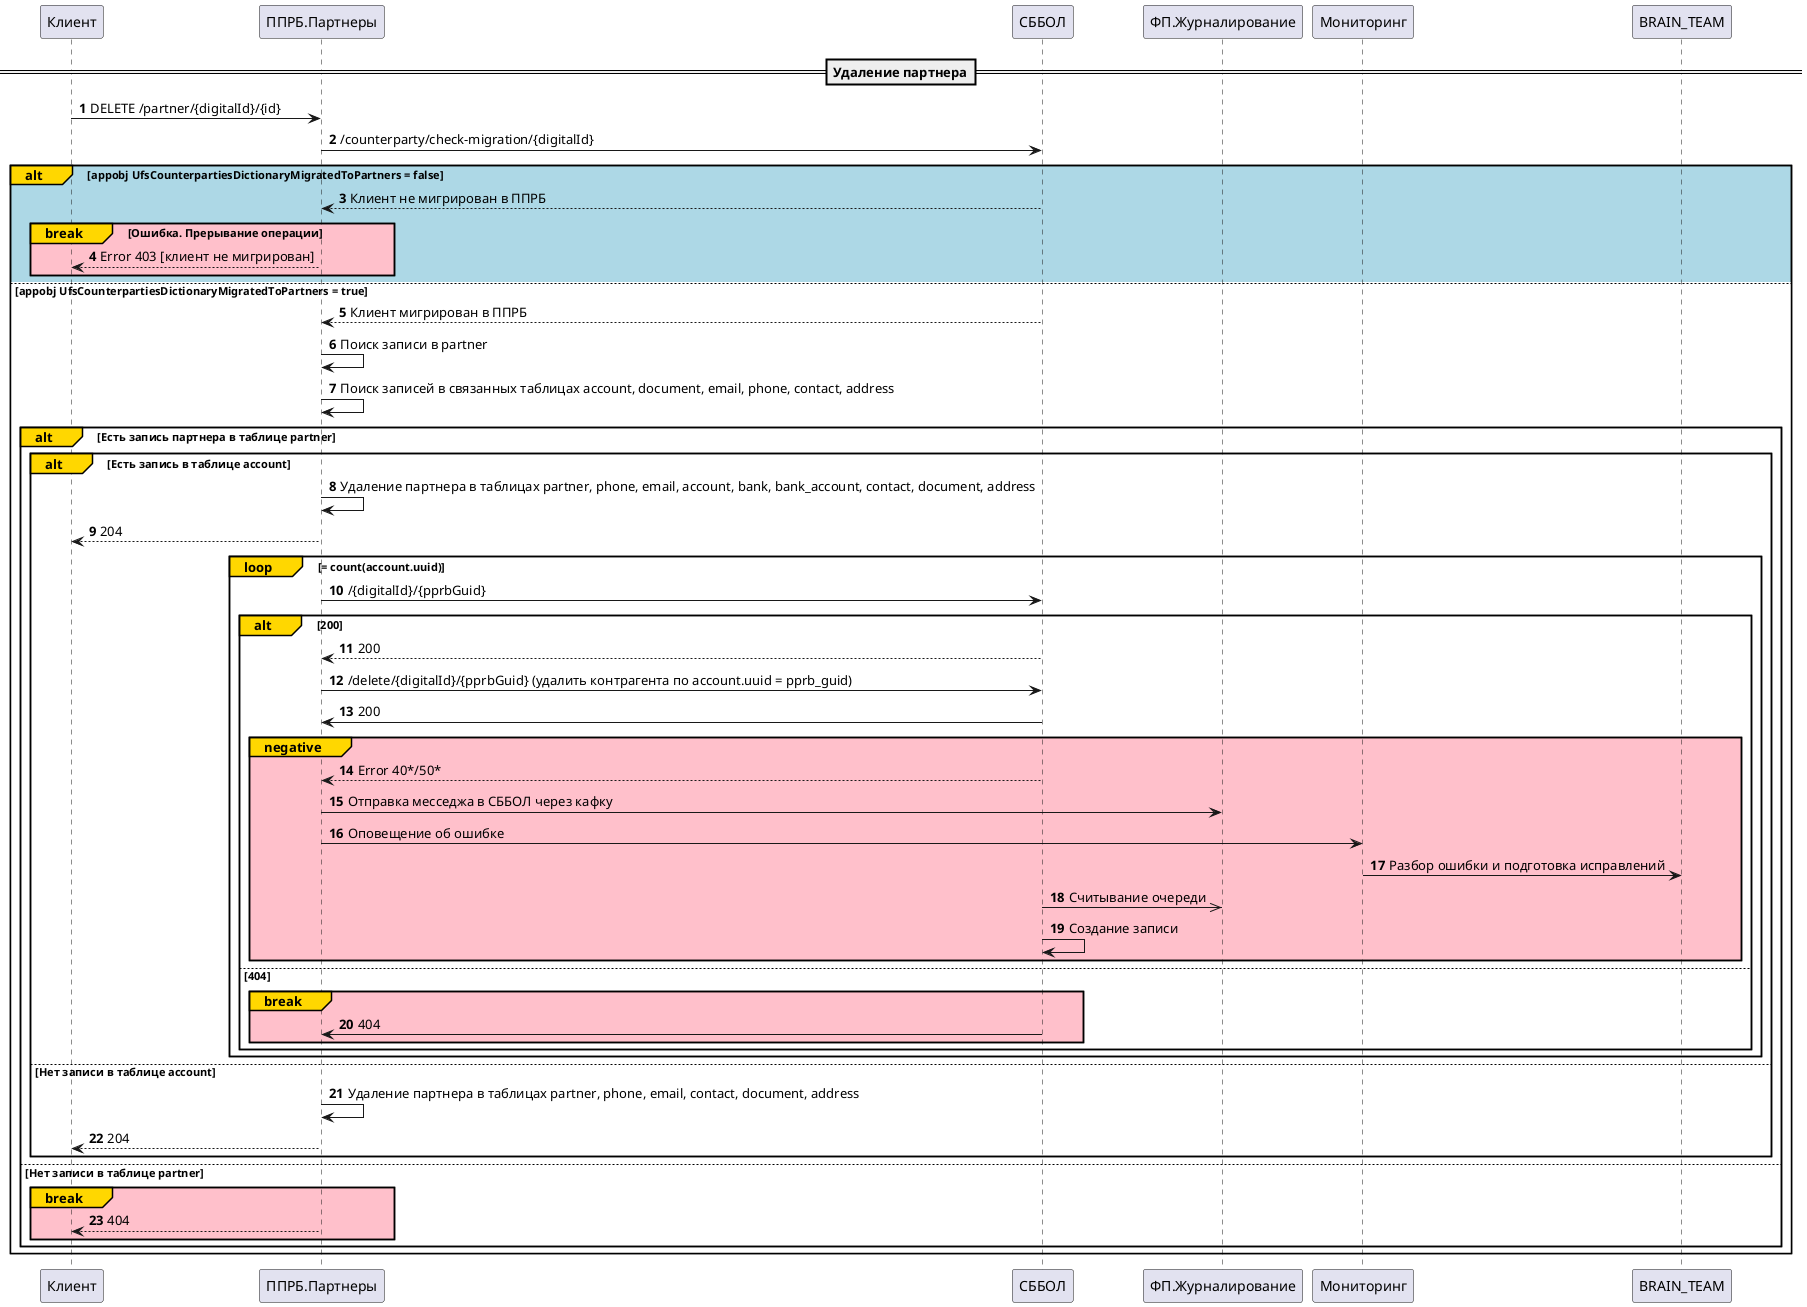 @startuml
'https://plantuml.com/sequence-diagram
autonumber
==Удаление партнера==
Клиент -> ППРБ.Партнеры: DELETE /partner/{digitalId}/{id}
ППРБ.Партнеры -> СББОЛ: /counterparty/check-migration/{digitalId}
alt#Gold #lightblue appobj UfsCounterpartiesDictionaryMigratedToPartners = false
СББОЛ --> ППРБ.Партнеры: Клиент не мигрирован в ППРБ
break#Gold #Pink Ошибка. Прерывание операции
ППРБ.Партнеры --> Клиент: Error 403 [клиент не мигрирован]
end
else #white appobj UfsCounterpartiesDictionaryMigratedToPartners = true
СББОЛ --> ППРБ.Партнеры: Клиент мигрирован в ППРБ
ППРБ.Партнеры -> ППРБ.Партнеры: Поиск записи в partner
ППРБ.Партнеры -> ППРБ.Партнеры: Поиск записей в связанных таблицах account, document, email, phone, contact, address
alt#Gold Есть запись партнера в таблице partner
alt#gold Есть запись в таблице account
ППРБ.Партнеры -> ППРБ.Партнеры: Удаление партнера в таблицах partner, phone, email, account, bank, bank_account, contact, document, address
ППРБ.Партнеры --> Клиент: 204
loop#gold = count(account.uuid)
ППРБ.Партнеры -> СББОЛ: /{digitalId}/{pprbGuid}
alt#Gold 200
СББОЛ --> ППРБ.Партнеры: 200
ППРБ.Партнеры -> СББОЛ: /delete/{digitalId}/{pprbGuid} (удалить контрагента по account.uuid = pprb_guid)
СББОЛ -> ППРБ.Партнеры: 200
group#Gold #pink negative
СББОЛ --> ППРБ.Партнеры: Error 40*/50*
ППРБ.Партнеры -> ФП.Журналирование: Отправка месседжа в СББОЛ через кафку
ППРБ.Партнеры -> Мониторинг: Оповещение об ошибке
Мониторинг -> BRAIN_TEAM: Разбор ошибки и подготовка исправлений
СББОЛ ->> ФП.Журналирование: Считывание очереди
СББОЛ -> СББОЛ: Создание записи
end
else 404
break#Gold #pink
СББОЛ -> ППРБ.Партнеры: 404
end
end
end
else Нет записи в таблице account
ППРБ.Партнеры -> ППРБ.Партнеры: Удаление партнера в таблицах partner, phone, email, contact, document, address
ППРБ.Партнеры --> Клиент: 204
end
else Нет записи в таблице partner
break#gold #pink
ППРБ.Партнеры --> Клиент: 404
end
end
end
@enduml
